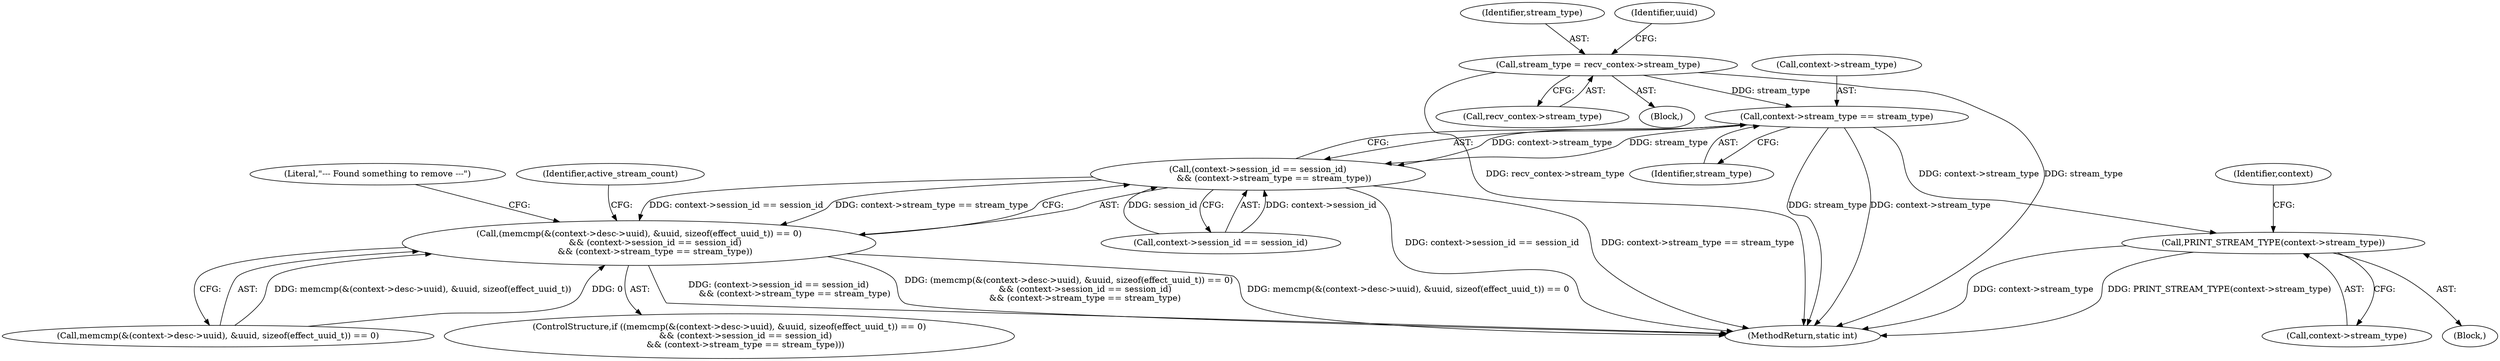 digraph "0_Android_ebbb82365172337c6c250c6cac4e326970a9e351@API" {
"1000150" [label="(Call,stream_type = recv_contex->stream_type)"];
"1000184" [label="(Call,context->stream_type == stream_type)"];
"1000178" [label="(Call,(context->session_id == session_id)\n            && (context->stream_type == stream_type))"];
"1000164" [label="(Call,(memcmp(&(context->desc->uuid), &uuid, sizeof(effect_uuid_t)) == 0)\n            && (context->session_id == session_id)\n            && (context->stream_type == stream_type))"];
"1000194" [label="(Call,PRINT_STREAM_TYPE(context->stream_type))"];
"1000150" [label="(Call,stream_type = recv_contex->stream_type)"];
"1000165" [label="(Call,memcmp(&(context->desc->uuid), &uuid, sizeof(effect_uuid_t)) == 0)"];
"1000152" [label="(Call,recv_contex->stream_type)"];
"1000254" [label="(MethodReturn,static int)"];
"1000189" [label="(Block,)"];
"1000102" [label="(Block,)"];
"1000178" [label="(Call,(context->session_id == session_id)\n            && (context->stream_type == stream_type))"];
"1000151" [label="(Identifier,stream_type)"];
"1000191" [label="(Literal,\"--- Found something to remove ---\")"];
"1000194" [label="(Call,PRINT_STREAM_TYPE(context->stream_type))"];
"1000188" [label="(Identifier,stream_type)"];
"1000216" [label="(Identifier,active_stream_count)"];
"1000195" [label="(Call,context->stream_type)"];
"1000201" [label="(Identifier,context)"];
"1000156" [label="(Identifier,uuid)"];
"1000184" [label="(Call,context->stream_type == stream_type)"];
"1000185" [label="(Call,context->stream_type)"];
"1000179" [label="(Call,context->session_id == session_id)"];
"1000164" [label="(Call,(memcmp(&(context->desc->uuid), &uuid, sizeof(effect_uuid_t)) == 0)\n            && (context->session_id == session_id)\n            && (context->stream_type == stream_type))"];
"1000163" [label="(ControlStructure,if ((memcmp(&(context->desc->uuid), &uuid, sizeof(effect_uuid_t)) == 0)\n            && (context->session_id == session_id)\n            && (context->stream_type == stream_type)))"];
"1000150" -> "1000102"  [label="AST: "];
"1000150" -> "1000152"  [label="CFG: "];
"1000151" -> "1000150"  [label="AST: "];
"1000152" -> "1000150"  [label="AST: "];
"1000156" -> "1000150"  [label="CFG: "];
"1000150" -> "1000254"  [label="DDG: stream_type"];
"1000150" -> "1000254"  [label="DDG: recv_contex->stream_type"];
"1000150" -> "1000184"  [label="DDG: stream_type"];
"1000184" -> "1000178"  [label="AST: "];
"1000184" -> "1000188"  [label="CFG: "];
"1000185" -> "1000184"  [label="AST: "];
"1000188" -> "1000184"  [label="AST: "];
"1000178" -> "1000184"  [label="CFG: "];
"1000184" -> "1000254"  [label="DDG: context->stream_type"];
"1000184" -> "1000254"  [label="DDG: stream_type"];
"1000184" -> "1000178"  [label="DDG: context->stream_type"];
"1000184" -> "1000178"  [label="DDG: stream_type"];
"1000184" -> "1000194"  [label="DDG: context->stream_type"];
"1000178" -> "1000164"  [label="AST: "];
"1000178" -> "1000179"  [label="CFG: "];
"1000179" -> "1000178"  [label="AST: "];
"1000164" -> "1000178"  [label="CFG: "];
"1000178" -> "1000254"  [label="DDG: context->session_id == session_id"];
"1000178" -> "1000254"  [label="DDG: context->stream_type == stream_type"];
"1000178" -> "1000164"  [label="DDG: context->session_id == session_id"];
"1000178" -> "1000164"  [label="DDG: context->stream_type == stream_type"];
"1000179" -> "1000178"  [label="DDG: context->session_id"];
"1000179" -> "1000178"  [label="DDG: session_id"];
"1000164" -> "1000163"  [label="AST: "];
"1000164" -> "1000165"  [label="CFG: "];
"1000165" -> "1000164"  [label="AST: "];
"1000191" -> "1000164"  [label="CFG: "];
"1000216" -> "1000164"  [label="CFG: "];
"1000164" -> "1000254"  [label="DDG: (context->session_id == session_id)\n            && (context->stream_type == stream_type)"];
"1000164" -> "1000254"  [label="DDG: (memcmp(&(context->desc->uuid), &uuid, sizeof(effect_uuid_t)) == 0)\n            && (context->session_id == session_id)\n            && (context->stream_type == stream_type)"];
"1000164" -> "1000254"  [label="DDG: memcmp(&(context->desc->uuid), &uuid, sizeof(effect_uuid_t)) == 0"];
"1000165" -> "1000164"  [label="DDG: memcmp(&(context->desc->uuid), &uuid, sizeof(effect_uuid_t))"];
"1000165" -> "1000164"  [label="DDG: 0"];
"1000194" -> "1000189"  [label="AST: "];
"1000194" -> "1000195"  [label="CFG: "];
"1000195" -> "1000194"  [label="AST: "];
"1000201" -> "1000194"  [label="CFG: "];
"1000194" -> "1000254"  [label="DDG: PRINT_STREAM_TYPE(context->stream_type)"];
"1000194" -> "1000254"  [label="DDG: context->stream_type"];
}
